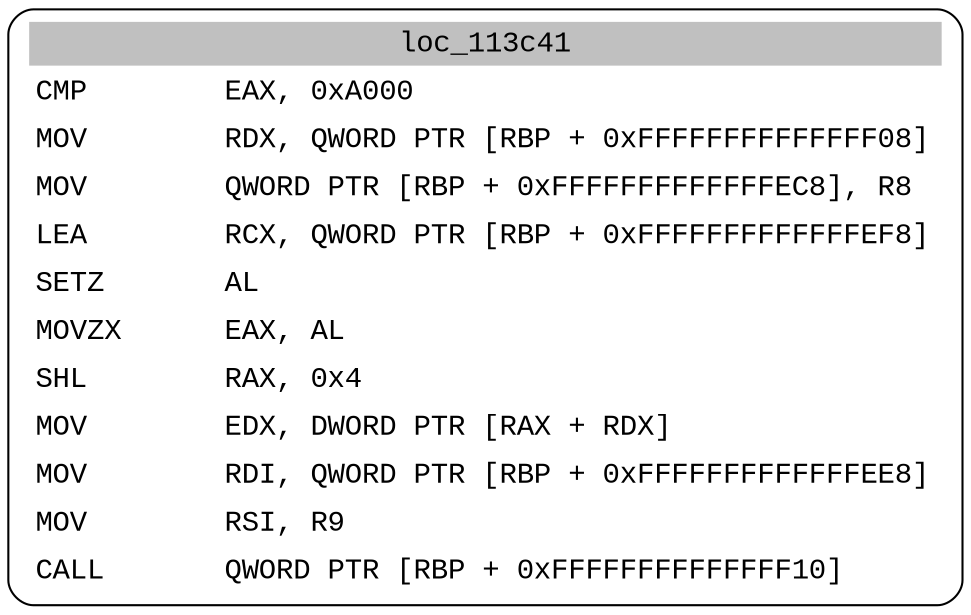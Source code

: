 digraph asm_graph {
1941 [
shape="Mrecord" fontname="Courier New"label =<<table border="0" cellborder="0" cellpadding="3"><tr><td align="center" colspan="2" bgcolor="grey">loc_113c41</td></tr><tr><td align="left">CMP        EAX, 0xA000</td></tr><tr><td align="left">MOV        RDX, QWORD PTR [RBP + 0xFFFFFFFFFFFFFF08]</td></tr><tr><td align="left">MOV        QWORD PTR [RBP + 0xFFFFFFFFFFFFFEC8], R8</td></tr><tr><td align="left">LEA        RCX, QWORD PTR [RBP + 0xFFFFFFFFFFFFFEF8]</td></tr><tr><td align="left">SETZ       AL</td></tr><tr><td align="left">MOVZX      EAX, AL</td></tr><tr><td align="left">SHL        RAX, 0x4</td></tr><tr><td align="left">MOV        EDX, DWORD PTR [RAX + RDX]</td></tr><tr><td align="left">MOV        RDI, QWORD PTR [RBP + 0xFFFFFFFFFFFFFEE8]</td></tr><tr><td align="left">MOV        RSI, R9</td></tr><tr><td align="left">CALL       QWORD PTR [RBP + 0xFFFFFFFFFFFFFF10]</td></tr></table>> ];
}